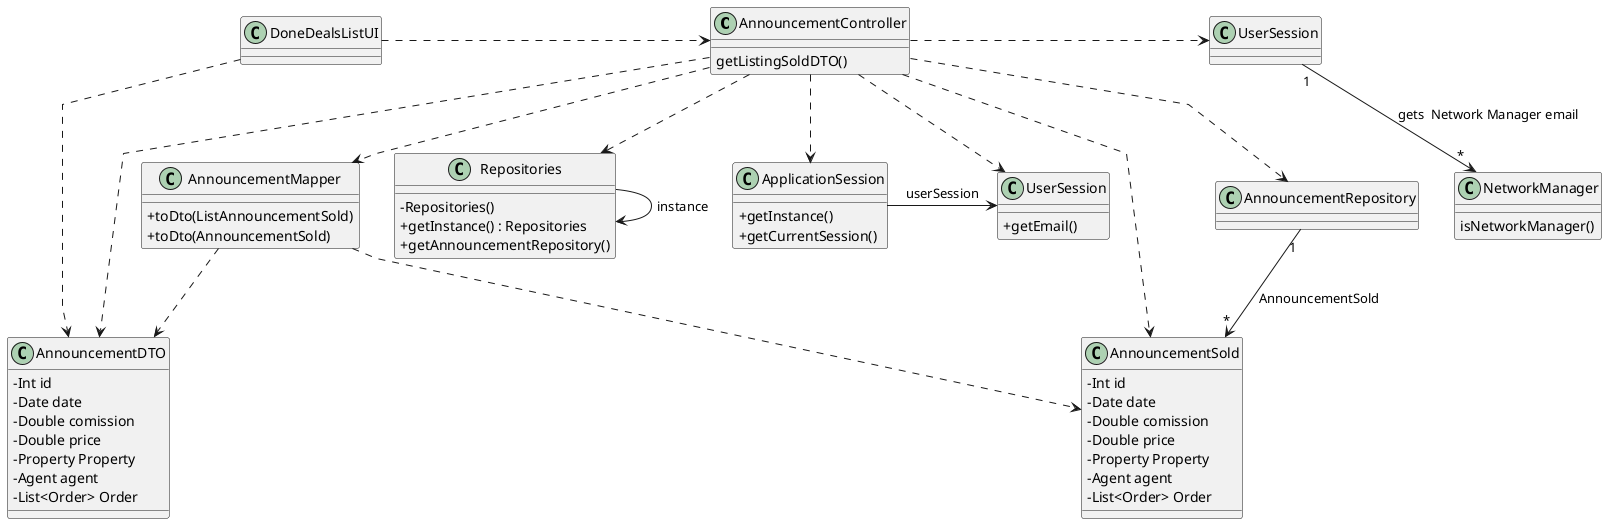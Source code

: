 @startuml
'skinparam monochrome true
skinparam packageStyle rectangle
skinparam shadowing false
skinparam linetype polyline
'skinparam linetype orto

skinparam classAttributeIconSize 0

'left to right direction

class "AnnouncementController" as ctrl{
    getListingSoldDTO()



}

class Repositories {
    - Repositories()
    + getInstance() : Repositories
    + getAnnouncementRepository()
}







class "ApplicationSession" as appSession {
    +getInstance()
    +getCurrentSession()

}







class "UserSession" as userSession {
    +getEmail()

}





class AnnouncementSold {
    -Int id
    -Date date
    -Double comission
    -Double price
    -Property Property
    -Agent agent
    -List<Order> Order

}
class NetworkManager{
isNetworkManager()
}

class DoneDealsListUI {
}





class AnnouncementDTO{
    -Int id
    -Date date
    -Double comission
    -Double price
    -Property Property
    -Agent agent
    -List<Order> Order
    }



    class AnnouncementMapper{
        +toDto(ListAnnouncementSold)
        +toDto(AnnouncementSold)
        }



DoneDealsListUI .> ctrl

ctrl .-> AnnouncementRepository
ctrl .-> Repositories
ctrl .-> appSession
ctrl .-> AnnouncementSold
ctrl .-> userSession
ctrl .-> AnnouncementMapper
ctrl .-> AnnouncementDTO
DoneDealsListUI .> AnnouncementDTO



Repositories -> Repositories : instance

AnnouncementRepository "1"-->"*" AnnouncementSold : AnnouncementSold

appSession -> userSession : userSession

AnnouncementMapper .-> AnnouncementSold
AnnouncementMapper .-> AnnouncementDTO




UserSession "1" --> "*" NetworkManager : gets  Network Manager email

ctrl.> UserSession









@enduml